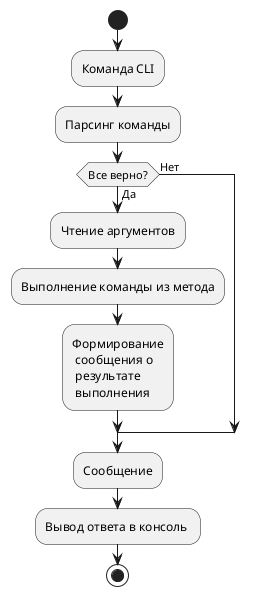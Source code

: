 @startuml


start

:Команда CLI;

:Парсинг команды;

skinparam ConditionEndStyle hline

if (Все верно?) then (Да)
    :Чтение аргументов;

    :Выполнение команды из метода;

    :Формирование
     сообщения о
     результате
     выполнения;

else (Нет)

endif

:Сообщение;

:Вывод ответа в консоль ;


stop


@enduml
